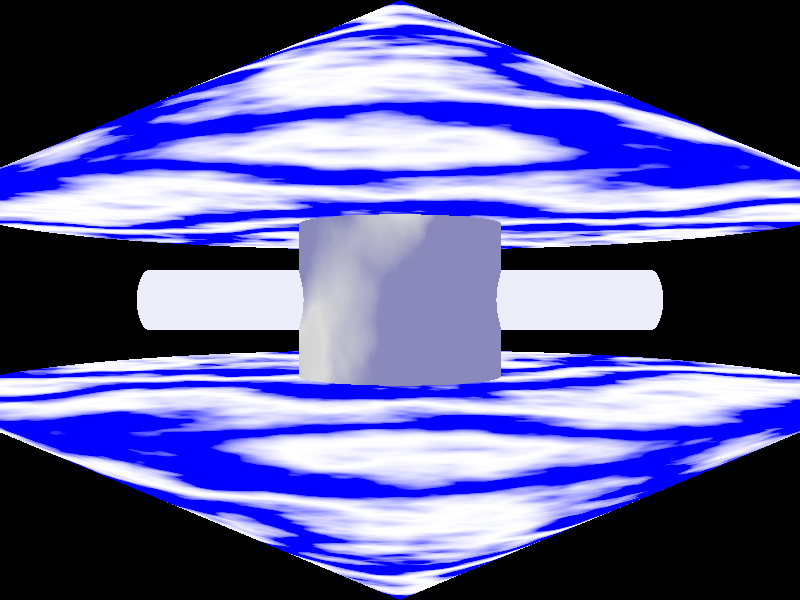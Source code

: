 // Scene Created by the Breeze Designer 2.0
// Written by Neville Richards

#include "colors.inc"
#include "textures.inc"
#include "shapes.inc"

// CAMERA POSITION
camera {
 right      < -1, 0, 0 > 
 up         < 0, 1, 0 > 
 direction  < 0, 0, 1 > 
 location   < 0, 0, 4 > 
 look_at    < 0, 0, 0 > 
}
// LIGHT _light3
light_source { < 0, 0.5, 21.625 > 
color White
}

// LIGHT _light4
light_source { < -10, 10, 10 > 
color White
}
















// CYLINDER _cylinder0
cylinder { < 0, -1, 0>, < 0, 1, 0>, 1
 texture { Blue_Sky }
 scale  < 0.5, 1, 0.5 > 
 }


// CONE _cone0
cone { <0, -1, 0>, 1
  < 0, 1, 0>, 0
 texture { Blue_Sky2 }
 scale  < 2, 0.75, 2 > 
 translate  < 0, 1.25, 0 > 
 }


// CONE _cone0_0
cone { <0, -1, 0>, 1
  < 0, 1, 0>, 0
 texture { Blue_Sky2 }
 scale  < 2, 0.75, 2 > 
 rotate  < 0, 0, 180 > 
 translate  < 0, -1.25, 0 > 
 }


// CYLINDER _cylinder1
cylinder { < 0, -1, 0>, < 0, 1, 0>, 1
 texture { pigment { color Quartz } }
 scale  < 0.2, 1.25, 0.2 > 
 rotate  < 0, 0, 90 > 
 }

